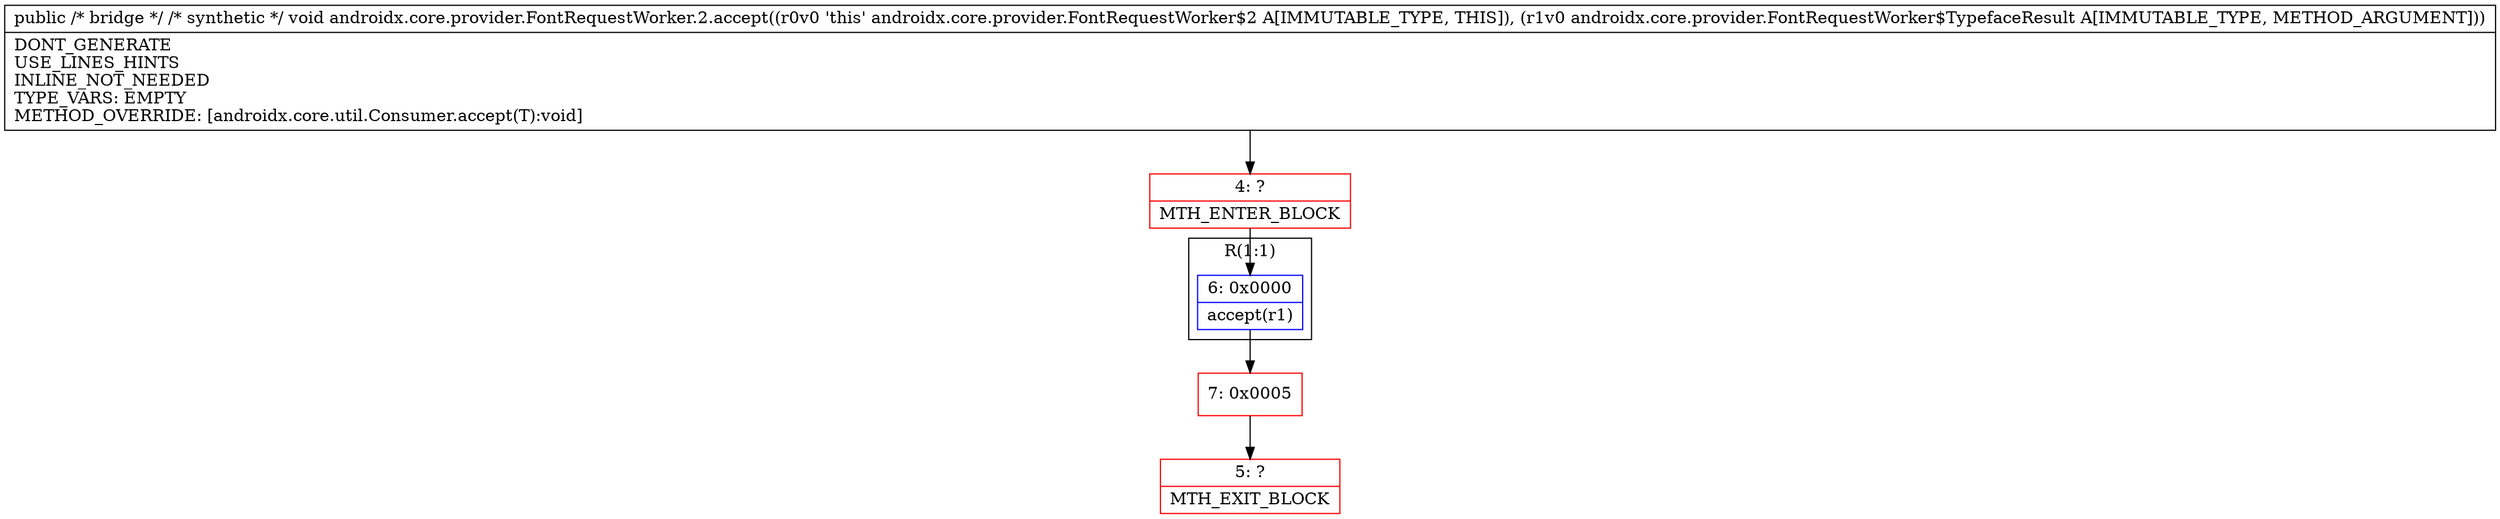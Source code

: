 digraph "CFG forandroidx.core.provider.FontRequestWorker.2.accept(Ljava\/lang\/Object;)V" {
subgraph cluster_Region_772770534 {
label = "R(1:1)";
node [shape=record,color=blue];
Node_6 [shape=record,label="{6\:\ 0x0000|accept(r1)\l}"];
}
Node_4 [shape=record,color=red,label="{4\:\ ?|MTH_ENTER_BLOCK\l}"];
Node_7 [shape=record,color=red,label="{7\:\ 0x0005}"];
Node_5 [shape=record,color=red,label="{5\:\ ?|MTH_EXIT_BLOCK\l}"];
MethodNode[shape=record,label="{public \/* bridge *\/ \/* synthetic *\/ void androidx.core.provider.FontRequestWorker.2.accept((r0v0 'this' androidx.core.provider.FontRequestWorker$2 A[IMMUTABLE_TYPE, THIS]), (r1v0 androidx.core.provider.FontRequestWorker$TypefaceResult A[IMMUTABLE_TYPE, METHOD_ARGUMENT]))  | DONT_GENERATE\lUSE_LINES_HINTS\lINLINE_NOT_NEEDED\lTYPE_VARS: EMPTY\lMETHOD_OVERRIDE: [androidx.core.util.Consumer.accept(T):void]\l}"];
MethodNode -> Node_4;Node_6 -> Node_7;
Node_4 -> Node_6;
Node_7 -> Node_5;
}

